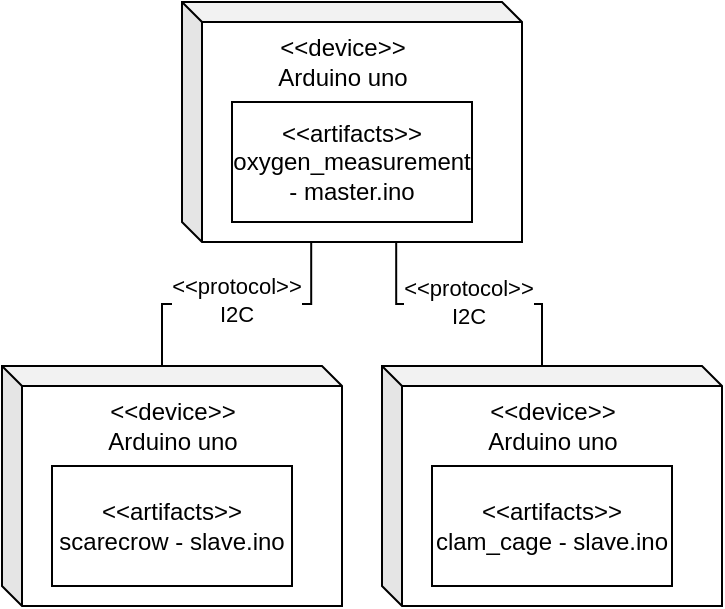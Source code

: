 <mxfile version="22.0.3" type="device">
  <diagram name="Page-1" id="OuYMhSyWYj2W4IYW3-0W">
    <mxGraphModel dx="1195" dy="697" grid="1" gridSize="10" guides="1" tooltips="1" connect="1" arrows="1" fold="1" page="1" pageScale="1" pageWidth="1169" pageHeight="827" math="0" shadow="0">
      <root>
        <mxCell id="0" />
        <mxCell id="1" parent="0" />
        <mxCell id="UUSNZg-RWot4KdmJYI-3-1" style="edgeStyle=orthogonalEdgeStyle;rounded=0;orthogonalLoop=1;jettySize=auto;html=1;entryX=0;entryY=0;entryDx=80;entryDy=0;entryPerimeter=0;exitX=0.63;exitY=1;exitDx=0;exitDy=0;exitPerimeter=0;endArrow=none;endFill=0;" edge="1" parent="1" source="UUSNZg-RWot4KdmJYI-3-4" target="UUSNZg-RWot4KdmJYI-3-8">
          <mxGeometry relative="1" as="geometry" />
        </mxCell>
        <mxCell id="UUSNZg-RWot4KdmJYI-3-2" style="edgeStyle=orthogonalEdgeStyle;rounded=0;orthogonalLoop=1;jettySize=auto;html=1;entryX=0;entryY=0;entryDx=80;entryDy=0;entryPerimeter=0;exitX=0.38;exitY=1;exitDx=0;exitDy=0;exitPerimeter=0;endArrow=none;endFill=0;" edge="1" parent="1" source="UUSNZg-RWot4KdmJYI-3-4" target="UUSNZg-RWot4KdmJYI-3-6">
          <mxGeometry relative="1" as="geometry" />
        </mxCell>
        <mxCell id="UUSNZg-RWot4KdmJYI-3-3" value="&amp;lt;&amp;lt;protocol&amp;gt;&amp;gt;&lt;br&gt;I2C" style="edgeLabel;html=1;align=center;verticalAlign=middle;resizable=0;points=[];" vertex="1" connectable="0" parent="UUSNZg-RWot4KdmJYI-3-2">
          <mxGeometry x="-0.254" y="1" relative="1" as="geometry">
            <mxPoint x="-18" y="-3" as="offset" />
          </mxGeometry>
        </mxCell>
        <mxCell id="UUSNZg-RWot4KdmJYI-3-4" value="" style="shape=cube;whiteSpace=wrap;html=1;boundedLbl=1;backgroundOutline=1;darkOpacity=0.05;darkOpacity2=0.1;size=10;points=[[0,0,0,0,0],[0,0,0,0,55],[0,0,0,0,110],[0,0,0,5,115],[0,0,0,80,0],[0,0,0,160,0],[0,0,0,165,5],[0,0,0,170,10],[0,0,0,170,65],[0.13,1,0,0,0],[0.25,1,0,0,0],[0.38,1,0,0,0],[0.5,1,0,0,0],[0.63,1,0,0,0],[0.75,1,0,0,0],[0.88,1,0,0,0]];" vertex="1" parent="1">
          <mxGeometry x="360" y="160" width="170" height="120" as="geometry" />
        </mxCell>
        <mxCell id="UUSNZg-RWot4KdmJYI-3-5" value="&amp;lt;&amp;lt;device&amp;gt;&amp;gt;&lt;br&gt;Arduino uno" style="text;html=1;align=center;verticalAlign=middle;resizable=0;points=[];autosize=1;strokeColor=none;" vertex="1" parent="1">
          <mxGeometry x="400" y="175" width="80" height="30" as="geometry" />
        </mxCell>
        <mxCell id="UUSNZg-RWot4KdmJYI-3-6" value="" style="shape=cube;whiteSpace=wrap;html=1;boundedLbl=1;backgroundOutline=1;darkOpacity=0.05;darkOpacity2=0.1;size=10;" vertex="1" parent="1">
          <mxGeometry x="270" y="342" width="170" height="120" as="geometry" />
        </mxCell>
        <mxCell id="UUSNZg-RWot4KdmJYI-3-7" value="&amp;lt;&amp;lt;device&amp;gt;&amp;gt;&lt;br&gt;Arduino uno" style="text;html=1;align=center;verticalAlign=middle;resizable=0;points=[];autosize=1;strokeColor=none;" vertex="1" parent="1">
          <mxGeometry x="310" y="352" width="90" height="40" as="geometry" />
        </mxCell>
        <mxCell id="UUSNZg-RWot4KdmJYI-3-8" value="" style="shape=cube;whiteSpace=wrap;html=1;boundedLbl=1;backgroundOutline=1;darkOpacity=0.05;darkOpacity2=0.1;size=10;" vertex="1" parent="1">
          <mxGeometry x="460" y="342" width="170" height="120" as="geometry" />
        </mxCell>
        <mxCell id="UUSNZg-RWot4KdmJYI-3-9" value="&amp;lt;&amp;lt;artifacts&amp;gt;&amp;gt;&lt;br&gt;clam_cage - slave.ino" style="rounded=0;whiteSpace=wrap;html=1;" vertex="1" parent="1">
          <mxGeometry x="485" y="392" width="120" height="60" as="geometry" />
        </mxCell>
        <mxCell id="UUSNZg-RWot4KdmJYI-3-10" value="&amp;lt;&amp;lt;device&amp;gt;&amp;gt;&lt;br&gt;Arduino uno" style="text;html=1;align=center;verticalAlign=middle;resizable=0;points=[];autosize=1;strokeColor=none;" vertex="1" parent="1">
          <mxGeometry x="505" y="357" width="80" height="30" as="geometry" />
        </mxCell>
        <mxCell id="UUSNZg-RWot4KdmJYI-3-11" value="&amp;lt;&amp;lt;artifacts&amp;gt;&amp;gt;&lt;br&gt;scarecrow - slave.ino" style="rounded=0;whiteSpace=wrap;html=1;" vertex="1" parent="1">
          <mxGeometry x="295" y="392" width="120" height="60" as="geometry" />
        </mxCell>
        <mxCell id="UUSNZg-RWot4KdmJYI-3-12" value="&amp;lt;&amp;lt;artifacts&amp;gt;&amp;gt;&lt;br&gt;oxygen_measurement - master.ino" style="rounded=0;whiteSpace=wrap;html=1;" vertex="1" parent="1">
          <mxGeometry x="385" y="210" width="120" height="60" as="geometry" />
        </mxCell>
        <mxCell id="UUSNZg-RWot4KdmJYI-3-13" value="&amp;lt;&amp;lt;protocol&amp;gt;&amp;gt;&lt;br&gt;I2C" style="edgeLabel;html=1;align=center;verticalAlign=middle;resizable=0;points=[];" vertex="1" connectable="0" parent="1">
          <mxGeometry x="475.003" y="289.5" as="geometry">
            <mxPoint x="28" y="20" as="offset" />
          </mxGeometry>
        </mxCell>
      </root>
    </mxGraphModel>
  </diagram>
</mxfile>
